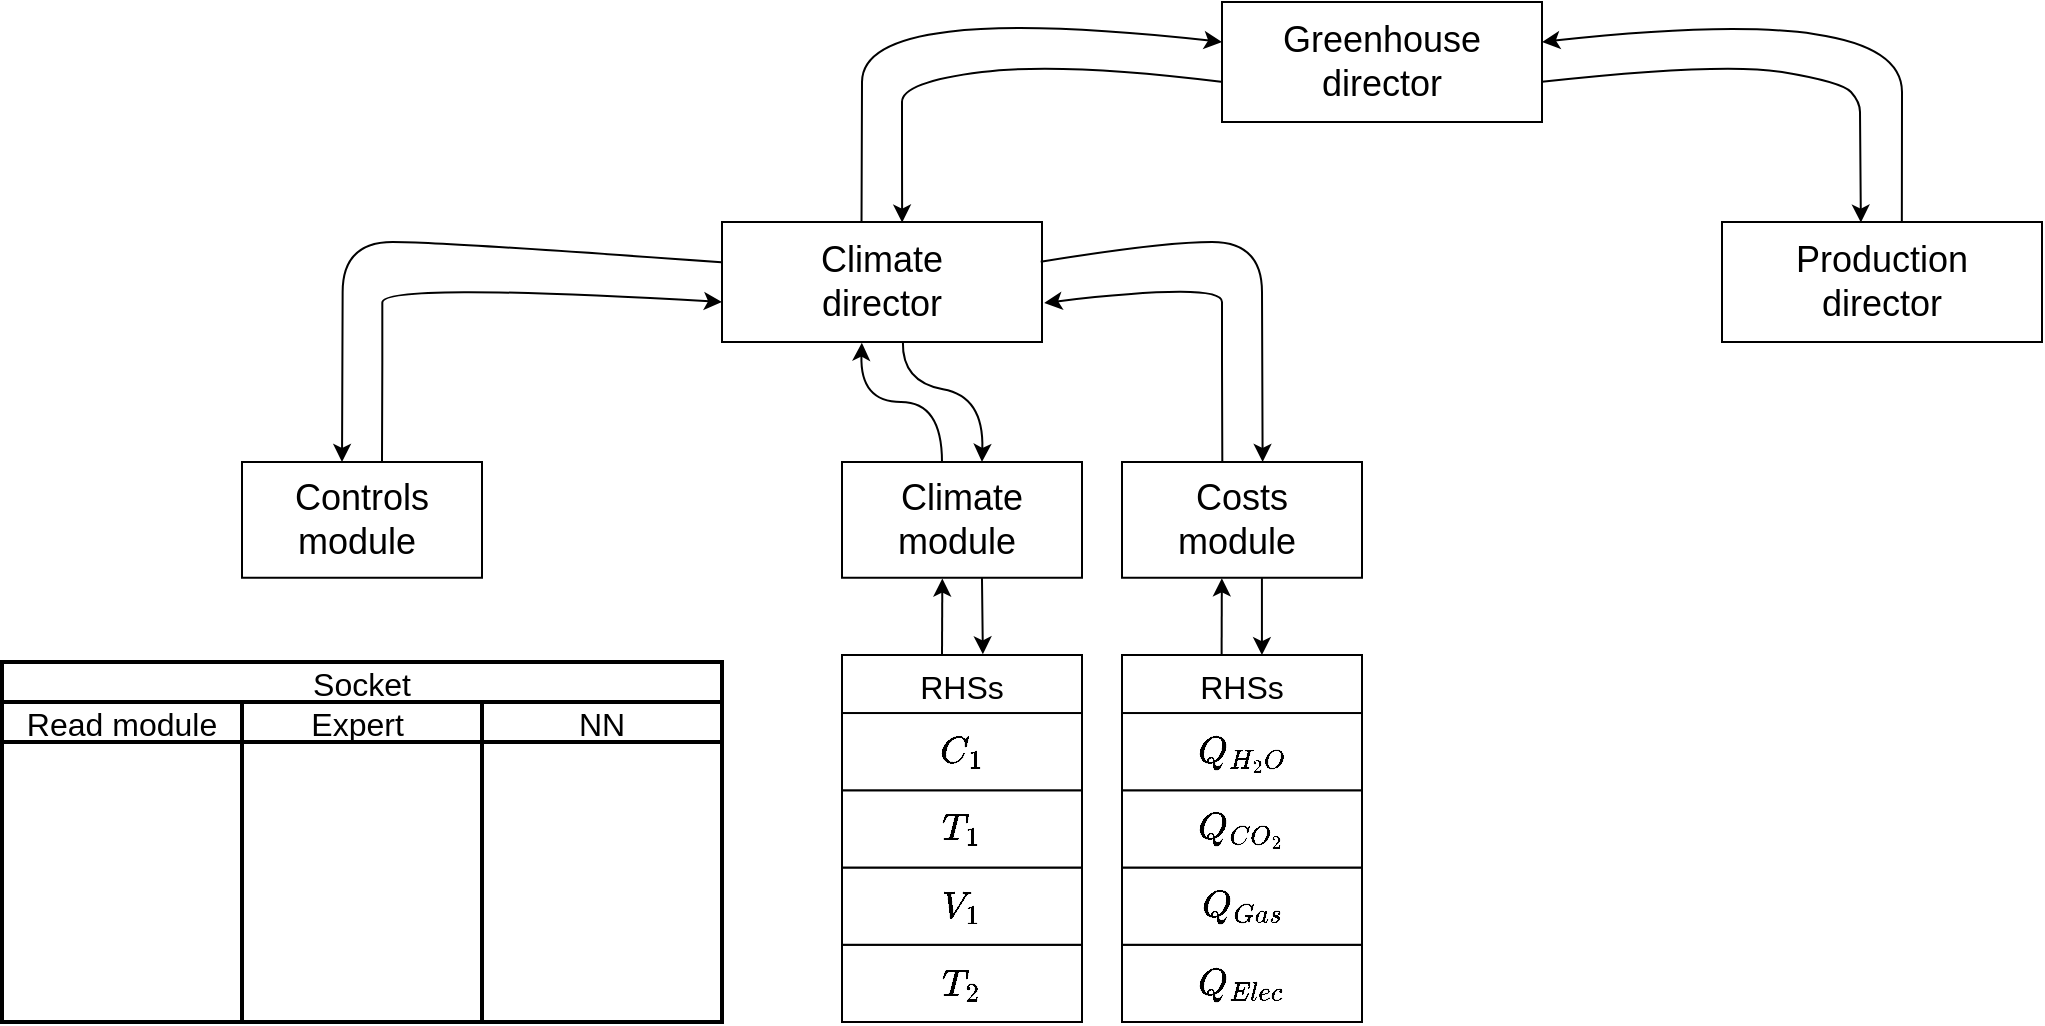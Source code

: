 <mxfile version="16.5.1" type="device"><diagram id="FAf23ZPbwRDBC2bMte5n" name="Page-1"><mxGraphModel dx="2046" dy="672" grid="1" gridSize="10" guides="1" tooltips="1" connect="1" arrows="1" fold="1" page="1" pageScale="1" pageWidth="1100" pageHeight="850" math="1" shadow="0"><root><mxCell id="0"/><mxCell id="1" parent="0"/><mxCell id="hJVqTwa8qL6tHLEaQWy_-16" value="" style="group" vertex="1" connectable="0" parent="1"><mxGeometry x="450" y="30" width="160" height="60" as="geometry"/></mxCell><mxCell id="hJVqTwa8qL6tHLEaQWy_-1" value="" style="verticalLabelPosition=bottom;verticalAlign=top;html=1;shape=mxgraph.basic.rect;fillColor2=none;strokeWidth=1;size=20;indent=5;" vertex="1" parent="hJVqTwa8qL6tHLEaQWy_-16"><mxGeometry width="160" height="60" as="geometry"/></mxCell><mxCell id="hJVqTwa8qL6tHLEaQWy_-15" value="&lt;span style=&quot;font-size: 18px&quot;&gt;Greenhouse&lt;br&gt;director&lt;br&gt;&lt;/span&gt;" style="text;html=1;strokeColor=none;fillColor=none;align=center;verticalAlign=middle;whiteSpace=wrap;rounded=0;labelBackgroundColor=none;fontColor=#000000;" vertex="1" parent="hJVqTwa8qL6tHLEaQWy_-16"><mxGeometry width="160" height="60" as="geometry"/></mxCell><mxCell id="hJVqTwa8qL6tHLEaQWy_-17" value="" style="group" vertex="1" connectable="0" parent="1"><mxGeometry x="200" y="140" width="160" height="60" as="geometry"/></mxCell><mxCell id="hJVqTwa8qL6tHLEaQWy_-18" value="" style="verticalLabelPosition=bottom;verticalAlign=top;html=1;shape=mxgraph.basic.rect;fillColor2=none;strokeWidth=1;size=20;indent=5;" vertex="1" parent="hJVqTwa8qL6tHLEaQWy_-17"><mxGeometry width="160" height="60" as="geometry"/></mxCell><mxCell id="hJVqTwa8qL6tHLEaQWy_-19" value="&lt;span style=&quot;font-size: 18px&quot;&gt;Climate&lt;br&gt;director&lt;br&gt;&lt;/span&gt;" style="text;html=1;strokeColor=none;fillColor=none;align=center;verticalAlign=middle;whiteSpace=wrap;rounded=0;labelBackgroundColor=none;fontColor=#000000;" vertex="1" parent="hJVqTwa8qL6tHLEaQWy_-17"><mxGeometry width="160" height="60" as="geometry"/></mxCell><mxCell id="hJVqTwa8qL6tHLEaQWy_-21" value="" style="group" vertex="1" connectable="0" parent="1"><mxGeometry x="700" y="140" width="160" height="60" as="geometry"/></mxCell><mxCell id="hJVqTwa8qL6tHLEaQWy_-22" value="" style="verticalLabelPosition=bottom;verticalAlign=top;html=1;shape=mxgraph.basic.rect;fillColor2=none;strokeWidth=1;size=20;indent=5;" vertex="1" parent="hJVqTwa8qL6tHLEaQWy_-21"><mxGeometry width="160" height="60" as="geometry"/></mxCell><mxCell id="hJVqTwa8qL6tHLEaQWy_-23" value="&lt;span style=&quot;font-size: 18px&quot;&gt;Production&lt;br&gt;director&lt;br&gt;&lt;/span&gt;" style="text;html=1;strokeColor=none;fillColor=none;align=center;verticalAlign=middle;whiteSpace=wrap;rounded=0;labelBackgroundColor=none;fontColor=#000000;" vertex="1" parent="hJVqTwa8qL6tHLEaQWy_-21"><mxGeometry width="160" height="60" as="geometry"/></mxCell><mxCell id="hJVqTwa8qL6tHLEaQWy_-27" value="" style="curved=1;endArrow=classic;html=1;rounded=0;fontSize=20;fontColor=#000000;exitX=0.436;exitY=0.002;exitDx=0;exitDy=0;exitPerimeter=0;" edge="1" parent="1" source="hJVqTwa8qL6tHLEaQWy_-19"><mxGeometry width="50" height="50" relative="1" as="geometry"><mxPoint x="240" y="150" as="sourcePoint"/><mxPoint x="450" y="50" as="targetPoint"/><Array as="points"><mxPoint x="270" y="110"/><mxPoint x="270" y="30"/></Array></mxGeometry></mxCell><mxCell id="hJVqTwa8qL6tHLEaQWy_-30" value="" style="curved=1;endArrow=classic;html=1;rounded=0;fontSize=20;fontColor=#000000;exitX=0.562;exitY=0;exitDx=0;exitDy=0;exitPerimeter=0;" edge="1" parent="1" source="hJVqTwa8qL6tHLEaQWy_-23"><mxGeometry width="50" height="50" relative="1" as="geometry"><mxPoint x="831.04" y="140.3" as="sourcePoint"/><mxPoint x="610" y="50" as="targetPoint"/><Array as="points"><mxPoint x="790" y="120"/><mxPoint x="790" y="30"/></Array></mxGeometry></mxCell><mxCell id="hJVqTwa8qL6tHLEaQWy_-32" value="" style="curved=1;endArrow=classic;html=1;rounded=0;fontSize=20;fontColor=#000000;exitX=-0.003;exitY=0.664;exitDx=0;exitDy=0;exitPerimeter=0;entryX=0.434;entryY=0.005;entryDx=0;entryDy=0;entryPerimeter=0;" edge="1" parent="1" target="hJVqTwa8qL6tHLEaQWy_-23"><mxGeometry width="50" height="50" relative="1" as="geometry"><mxPoint x="610" y="69.84" as="sourcePoint"/><mxPoint x="809.52" y="140.3" as="targetPoint"/><Array as="points"><mxPoint x="700" y="60"/><mxPoint x="760" y="70"/><mxPoint x="769" y="80"/><mxPoint x="769" y="90"/></Array></mxGeometry></mxCell><mxCell id="hJVqTwa8qL6tHLEaQWy_-61" value="" style="group" vertex="1" connectable="0" parent="1"><mxGeometry x="260" y="260" width="120" height="280" as="geometry"/></mxCell><mxCell id="hJVqTwa8qL6tHLEaQWy_-37" value="RHSs" style="swimlane;labelBackgroundColor=none;fontSize=16;fontColor=#000000;fontStyle=0;startSize=30;" vertex="1" parent="hJVqTwa8qL6tHLEaQWy_-61"><mxGeometry y="96.552" width="120" height="183.448" as="geometry"><mxRectangle x="160" y="250" width="70" height="30" as="alternateBounds"/></mxGeometry></mxCell><mxCell id="hJVqTwa8qL6tHLEaQWy_-38" value="\(T_2\)" style="rounded=0;whiteSpace=wrap;html=1;labelBackgroundColor=none;fontSize=16;fontColor=#000000;" vertex="1" parent="hJVqTwa8qL6tHLEaQWy_-37"><mxGeometry y="144.828" width="120" height="38.621" as="geometry"/></mxCell><mxCell id="hJVqTwa8qL6tHLEaQWy_-39" value="\(V_1\)" style="rounded=0;whiteSpace=wrap;html=1;labelBackgroundColor=none;fontSize=16;fontColor=#000000;" vertex="1" parent="hJVqTwa8qL6tHLEaQWy_-37"><mxGeometry y="106.207" width="120" height="38.621" as="geometry"/></mxCell><mxCell id="hJVqTwa8qL6tHLEaQWy_-40" value="\(T_1\)" style="rounded=0;whiteSpace=wrap;html=1;labelBackgroundColor=none;fontSize=16;fontColor=#000000;" vertex="1" parent="hJVqTwa8qL6tHLEaQWy_-37"><mxGeometry y="67.586" width="120" height="38.621" as="geometry"/></mxCell><mxCell id="hJVqTwa8qL6tHLEaQWy_-41" value="\(C_1\)" style="rounded=0;whiteSpace=wrap;html=1;labelBackgroundColor=none;fontSize=16;fontColor=#000000;" vertex="1" parent="hJVqTwa8qL6tHLEaQWy_-37"><mxGeometry y="28.966" width="120" height="38.621" as="geometry"/></mxCell><mxCell id="hJVqTwa8qL6tHLEaQWy_-48" value="" style="group" vertex="1" connectable="0" parent="hJVqTwa8qL6tHLEaQWy_-61"><mxGeometry width="120" height="57.931" as="geometry"/></mxCell><mxCell id="hJVqTwa8qL6tHLEaQWy_-49" value="" style="verticalLabelPosition=bottom;verticalAlign=top;html=1;shape=mxgraph.basic.rect;fillColor2=none;strokeWidth=1;size=20;indent=5;" vertex="1" parent="hJVqTwa8qL6tHLEaQWy_-48"><mxGeometry width="120" height="57.931" as="geometry"/></mxCell><mxCell id="hJVqTwa8qL6tHLEaQWy_-50" value="&lt;span style=&quot;font-size: 18px&quot;&gt;Climate&lt;br&gt;module&amp;nbsp;&lt;br&gt;&lt;/span&gt;" style="text;html=1;strokeColor=none;fillColor=none;align=center;verticalAlign=middle;whiteSpace=wrap;rounded=0;labelBackgroundColor=none;fontColor=#000000;" vertex="1" parent="hJVqTwa8qL6tHLEaQWy_-48"><mxGeometry width="120" height="57.931" as="geometry"/></mxCell><mxCell id="hJVqTwa8qL6tHLEaQWy_-53" style="edgeStyle=orthogonalEdgeStyle;rounded=0;orthogonalLoop=1;jettySize=auto;html=1;entryX=0.418;entryY=1.006;entryDx=0;entryDy=0;fontSize=16;fontColor=#000000;entryPerimeter=0;" edge="1" parent="hJVqTwa8qL6tHLEaQWy_-61" target="hJVqTwa8qL6tHLEaQWy_-50"><mxGeometry relative="1" as="geometry"><mxPoint x="50" y="97" as="sourcePoint"/><Array as="points"><mxPoint x="50" y="97"/></Array></mxGeometry></mxCell><mxCell id="hJVqTwa8qL6tHLEaQWy_-54" style="edgeStyle=orthogonalEdgeStyle;rounded=0;orthogonalLoop=1;jettySize=auto;html=1;entryX=0.587;entryY=-0.002;entryDx=0;entryDy=0;fontSize=16;fontColor=#000000;entryPerimeter=0;exitX=0.583;exitY=1;exitDx=0;exitDy=0;exitPerimeter=0;" edge="1" parent="hJVqTwa8qL6tHLEaQWy_-61" source="hJVqTwa8qL6tHLEaQWy_-49" target="hJVqTwa8qL6tHLEaQWy_-37"><mxGeometry relative="1" as="geometry"><mxPoint x="70" y="59" as="sourcePoint"/><Array as="points"><mxPoint x="70" y="59"/><mxPoint x="70" y="59"/></Array></mxGeometry></mxCell><mxCell id="hJVqTwa8qL6tHLEaQWy_-62" value="" style="group" vertex="1" connectable="0" parent="1"><mxGeometry x="400" y="260" width="120" height="280" as="geometry"/></mxCell><mxCell id="hJVqTwa8qL6tHLEaQWy_-59" style="edgeStyle=orthogonalEdgeStyle;rounded=0;orthogonalLoop=1;jettySize=auto;html=1;exitX=0.415;exitY=0.008;exitDx=0;exitDy=0;fontSize=16;fontColor=#000000;exitPerimeter=0;entryX=0.416;entryY=1.004;entryDx=0;entryDy=0;entryPerimeter=0;" edge="1" parent="hJVqTwa8qL6tHLEaQWy_-62" source="hJVqTwa8qL6tHLEaQWy_-42" target="hJVqTwa8qL6tHLEaQWy_-57"><mxGeometry relative="1" as="geometry"><mxPoint x="30.214" y="57.931" as="targetPoint"/></mxGeometry></mxCell><mxCell id="hJVqTwa8qL6tHLEaQWy_-42" value="RHSs" style="swimlane;labelBackgroundColor=none;fontSize=16;fontColor=#000000;fontStyle=0;startSize=30;" vertex="1" parent="hJVqTwa8qL6tHLEaQWy_-62"><mxGeometry y="96.552" width="120" height="183.448" as="geometry"><mxRectangle x="160" y="250" width="70" height="30" as="alternateBounds"/></mxGeometry></mxCell><mxCell id="hJVqTwa8qL6tHLEaQWy_-43" value="\(Q_{Elec}\)" style="rounded=0;whiteSpace=wrap;html=1;labelBackgroundColor=none;fontSize=16;fontColor=#000000;" vertex="1" parent="hJVqTwa8qL6tHLEaQWy_-42"><mxGeometry y="144.828" width="120" height="38.621" as="geometry"/></mxCell><mxCell id="hJVqTwa8qL6tHLEaQWy_-44" value="\(Q_{Gas}\)" style="rounded=0;whiteSpace=wrap;html=1;labelBackgroundColor=none;fontSize=16;fontColor=#000000;" vertex="1" parent="hJVqTwa8qL6tHLEaQWy_-42"><mxGeometry y="106.207" width="120" height="38.621" as="geometry"/></mxCell><mxCell id="hJVqTwa8qL6tHLEaQWy_-45" value="\(Q_{CO_2}\)" style="rounded=0;whiteSpace=wrap;html=1;labelBackgroundColor=none;fontSize=16;fontColor=#000000;" vertex="1" parent="hJVqTwa8qL6tHLEaQWy_-42"><mxGeometry y="67.586" width="120" height="38.621" as="geometry"/></mxCell><mxCell id="hJVqTwa8qL6tHLEaQWy_-46" value="\(Q_{H_2O}\)" style="rounded=0;whiteSpace=wrap;html=1;labelBackgroundColor=none;fontSize=16;fontColor=#000000;" vertex="1" parent="hJVqTwa8qL6tHLEaQWy_-42"><mxGeometry y="28.966" width="120" height="38.621" as="geometry"/></mxCell><mxCell id="hJVqTwa8qL6tHLEaQWy_-56" value="" style="group" vertex="1" connectable="0" parent="hJVqTwa8qL6tHLEaQWy_-62"><mxGeometry width="120" height="57.931" as="geometry"/></mxCell><mxCell id="hJVqTwa8qL6tHLEaQWy_-57" value="" style="verticalLabelPosition=bottom;verticalAlign=top;html=1;shape=mxgraph.basic.rect;fillColor2=none;strokeWidth=1;size=20;indent=5;" vertex="1" parent="hJVqTwa8qL6tHLEaQWy_-56"><mxGeometry width="120" height="57.931" as="geometry"/></mxCell><mxCell id="hJVqTwa8qL6tHLEaQWy_-58" value="&lt;span style=&quot;font-size: 18px&quot;&gt;Costs&lt;br&gt;module&amp;nbsp;&lt;br&gt;&lt;/span&gt;" style="text;html=1;strokeColor=none;fillColor=none;align=center;verticalAlign=middle;whiteSpace=wrap;rounded=0;labelBackgroundColor=none;fontColor=#000000;" vertex="1" parent="hJVqTwa8qL6tHLEaQWy_-56"><mxGeometry width="120" height="57.931" as="geometry"/></mxCell><mxCell id="hJVqTwa8qL6tHLEaQWy_-60" style="edgeStyle=orthogonalEdgeStyle;rounded=0;orthogonalLoop=1;jettySize=auto;html=1;entryX=0.583;entryY=0;entryDx=0;entryDy=0;fontSize=16;fontColor=#000000;entryPerimeter=0;exitX=0.583;exitY=1.002;exitDx=0;exitDy=0;exitPerimeter=0;" edge="1" parent="hJVqTwa8qL6tHLEaQWy_-62" source="hJVqTwa8qL6tHLEaQWy_-57" target="hJVqTwa8qL6tHLEaQWy_-42"><mxGeometry relative="1" as="geometry"><mxPoint x="70" y="59" as="sourcePoint"/></mxGeometry></mxCell><mxCell id="hJVqTwa8qL6tHLEaQWy_-31" value="" style="curved=1;endArrow=classic;html=1;rounded=0;fontSize=20;fontColor=#000000;exitX=-0.003;exitY=0.664;exitDx=0;exitDy=0;exitPerimeter=0;entryX=0.563;entryY=0.005;entryDx=0;entryDy=0;entryPerimeter=0;" edge="1" parent="1" source="hJVqTwa8qL6tHLEaQWy_-15" target="hJVqTwa8qL6tHLEaQWy_-19"><mxGeometry width="50" height="50" relative="1" as="geometry"><mxPoint x="471.04" y="50" as="sourcePoint"/><mxPoint x="250.0" y="140.3" as="targetPoint"/><Array as="points"><mxPoint x="370" y="60"/><mxPoint x="290" y="70"/><mxPoint x="290" y="90"/><mxPoint x="290" y="120"/></Array></mxGeometry></mxCell><mxCell id="hJVqTwa8qL6tHLEaQWy_-63" value="" style="curved=1;endArrow=classic;html=1;rounded=0;fontSize=16;fontColor=#000000;entryX=1.007;entryY=0.674;entryDx=0;entryDy=0;entryPerimeter=0;exitX=0.418;exitY=-0.004;exitDx=0;exitDy=0;exitPerimeter=0;" edge="1" parent="1" source="hJVqTwa8qL6tHLEaQWy_-58" target="hJVqTwa8qL6tHLEaQWy_-19"><mxGeometry width="50" height="50" relative="1" as="geometry"><mxPoint x="440" y="240" as="sourcePoint"/><mxPoint x="490" y="190" as="targetPoint"/><Array as="points"><mxPoint x="450" y="230"/><mxPoint x="450" y="190"/><mxPoint x="450" y="170"/></Array></mxGeometry></mxCell><mxCell id="hJVqTwa8qL6tHLEaQWy_-64" value="" style="curved=1;endArrow=classic;html=1;rounded=0;fontSize=16;fontColor=#000000;entryX=0.586;entryY=0;entryDx=0;entryDy=0;entryPerimeter=0;exitX=0.996;exitY=0.331;exitDx=0;exitDy=0;exitPerimeter=0;" edge="1" parent="1" source="hJVqTwa8qL6tHLEaQWy_-19" target="hJVqTwa8qL6tHLEaQWy_-58"><mxGeometry width="50" height="50" relative="1" as="geometry"><mxPoint x="470" y="210" as="sourcePoint"/><mxPoint x="560" y="280" as="targetPoint"/><Array as="points"><mxPoint x="420" y="150"/><mxPoint x="470" y="150"/><mxPoint x="470" y="200"/></Array></mxGeometry></mxCell><mxCell id="hJVqTwa8qL6tHLEaQWy_-68" value="" style="curved=1;endArrow=classic;html=1;rounded=0;fontSize=16;fontColor=#000000;entryX=0.437;entryY=1.006;entryDx=0;entryDy=0;entryPerimeter=0;" edge="1" parent="1" target="hJVqTwa8qL6tHLEaQWy_-19"><mxGeometry width="50" height="50" relative="1" as="geometry"><mxPoint x="310" y="260" as="sourcePoint"/><mxPoint x="280" y="230" as="targetPoint"/><Array as="points"><mxPoint x="310" y="230"/><mxPoint x="269" y="230"/></Array></mxGeometry></mxCell><mxCell id="hJVqTwa8qL6tHLEaQWy_-69" value="" style="curved=1;endArrow=classic;html=1;rounded=0;fontSize=16;fontColor=#000000;entryX=0.583;entryY=-0.001;entryDx=0;entryDy=0;entryPerimeter=0;exitX=0.583;exitY=-0.001;exitDx=0;exitDy=0;exitPerimeter=0;" edge="1" parent="1" target="hJVqTwa8qL6tHLEaQWy_-49"><mxGeometry width="50" height="50" relative="1" as="geometry"><mxPoint x="290.44" y="200" as="sourcePoint"/><mxPoint x="331" y="257.24" as="targetPoint"/><Array as="points"><mxPoint x="290" y="220"/><mxPoint x="331" y="227.24"/></Array></mxGeometry></mxCell><mxCell id="hJVqTwa8qL6tHLEaQWy_-81" value="" style="group" vertex="1" connectable="0" parent="1"><mxGeometry x="-40" y="260" width="120" height="57.931" as="geometry"/></mxCell><mxCell id="hJVqTwa8qL6tHLEaQWy_-82" value="" style="verticalLabelPosition=bottom;verticalAlign=top;html=1;shape=mxgraph.basic.rect;fillColor2=none;strokeWidth=1;size=20;indent=5;" vertex="1" parent="hJVqTwa8qL6tHLEaQWy_-81"><mxGeometry width="120" height="57.931" as="geometry"/></mxCell><mxCell id="hJVqTwa8qL6tHLEaQWy_-83" value="&lt;span style=&quot;font-size: 18px&quot;&gt;Controls&lt;br&gt;module&amp;nbsp;&lt;br&gt;&lt;/span&gt;" style="text;html=1;strokeColor=none;fillColor=none;align=center;verticalAlign=middle;whiteSpace=wrap;rounded=0;labelBackgroundColor=none;fontColor=#000000;" vertex="1" parent="hJVqTwa8qL6tHLEaQWy_-81"><mxGeometry width="120" height="57.931" as="geometry"/></mxCell><mxCell id="hJVqTwa8qL6tHLEaQWy_-84" value="Socket" style="swimlane;childLayout=stackLayout;resizeParent=1;resizeParentMax=0;startSize=20;labelBackgroundColor=none;labelBorderColor=none;fontSize=16;fontColor=#000000;strokeColor=default;strokeWidth=2;fillColor=none;fontStyle=0" vertex="1" parent="1"><mxGeometry x="-160" y="360" width="360" height="180" as="geometry"/></mxCell><mxCell id="hJVqTwa8qL6tHLEaQWy_-85" value="Read module" style="swimlane;startSize=20;labelBackgroundColor=none;labelBorderColor=none;fontSize=16;fontColor=#000000;strokeColor=default;strokeWidth=2;fillColor=none;fontStyle=0" vertex="1" parent="hJVqTwa8qL6tHLEaQWy_-84"><mxGeometry y="20" width="120" height="160" as="geometry"/></mxCell><mxCell id="hJVqTwa8qL6tHLEaQWy_-86" value="Expert " style="swimlane;startSize=20;labelBackgroundColor=none;labelBorderColor=none;fontSize=16;fontColor=#000000;strokeColor=default;strokeWidth=2;fillColor=none;fontStyle=0" vertex="1" parent="hJVqTwa8qL6tHLEaQWy_-84"><mxGeometry x="120" y="20" width="120" height="160" as="geometry"/></mxCell><mxCell id="hJVqTwa8qL6tHLEaQWy_-87" value="NN" style="swimlane;startSize=20;labelBackgroundColor=none;labelBorderColor=none;fontSize=16;fontColor=#000000;strokeColor=default;strokeWidth=2;fillColor=none;fontStyle=0" vertex="1" parent="hJVqTwa8qL6tHLEaQWy_-84"><mxGeometry x="240" y="20" width="120" height="160" as="geometry"/></mxCell><mxCell id="hJVqTwa8qL6tHLEaQWy_-90" value="" style="curved=1;endArrow=classic;html=1;rounded=0;fontSize=16;fontColor=#000000;entryX=0;entryY=0.667;entryDx=0;entryDy=0;entryPerimeter=0;exitX=0.418;exitY=-0.004;exitDx=0;exitDy=0;exitPerimeter=0;" edge="1" parent="1" target="hJVqTwa8qL6tHLEaQWy_-19"><mxGeometry width="50" height="50" relative="1" as="geometry"><mxPoint x="30.0" y="259.998" as="sourcePoint"/><mxPoint x="119.04" y="180.67" as="targetPoint"/><Array as="points"><mxPoint x="30.16" y="230.23"/><mxPoint x="30.16" y="190.23"/><mxPoint x="30.16" y="170.23"/></Array></mxGeometry></mxCell><mxCell id="hJVqTwa8qL6tHLEaQWy_-91" value="" style="curved=1;endArrow=classic;html=1;rounded=0;fontSize=16;fontColor=#000000;entryX=0.586;entryY=0;entryDx=0;entryDy=0;entryPerimeter=0;exitX=-0.002;exitY=0.336;exitDx=0;exitDy=0;exitPerimeter=0;" edge="1" parent="1" source="hJVqTwa8qL6tHLEaQWy_-19"><mxGeometry width="50" height="50" relative="1" as="geometry"><mxPoint x="120.96" y="159.86" as="sourcePoint"/><mxPoint x="10.0" y="260" as="targetPoint"/><Array as="points"><mxPoint x="60.32" y="150"/><mxPoint x="10.32" y="150"/><mxPoint x="10.32" y="200"/></Array></mxGeometry></mxCell></root></mxGraphModel></diagram></mxfile>